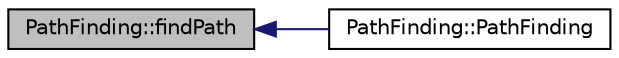 digraph "PathFinding::findPath"
{
  edge [fontname="Helvetica",fontsize="10",labelfontname="Helvetica",labelfontsize="10"];
  node [fontname="Helvetica",fontsize="10",shape=record];
  rankdir="LR";
  Node1 [label="PathFinding::findPath",height=0.2,width=0.4,color="black", fillcolor="grey75", style="filled" fontcolor="black"];
  Node1 -> Node2 [dir="back",color="midnightblue",fontsize="10",style="solid"];
  Node2 [label="PathFinding::PathFinding",height=0.2,width=0.4,color="black", fillcolor="white", style="filled",URL="$class_path_finding.html#a886575c3dc169578626ba9dbf45744be"];
}
